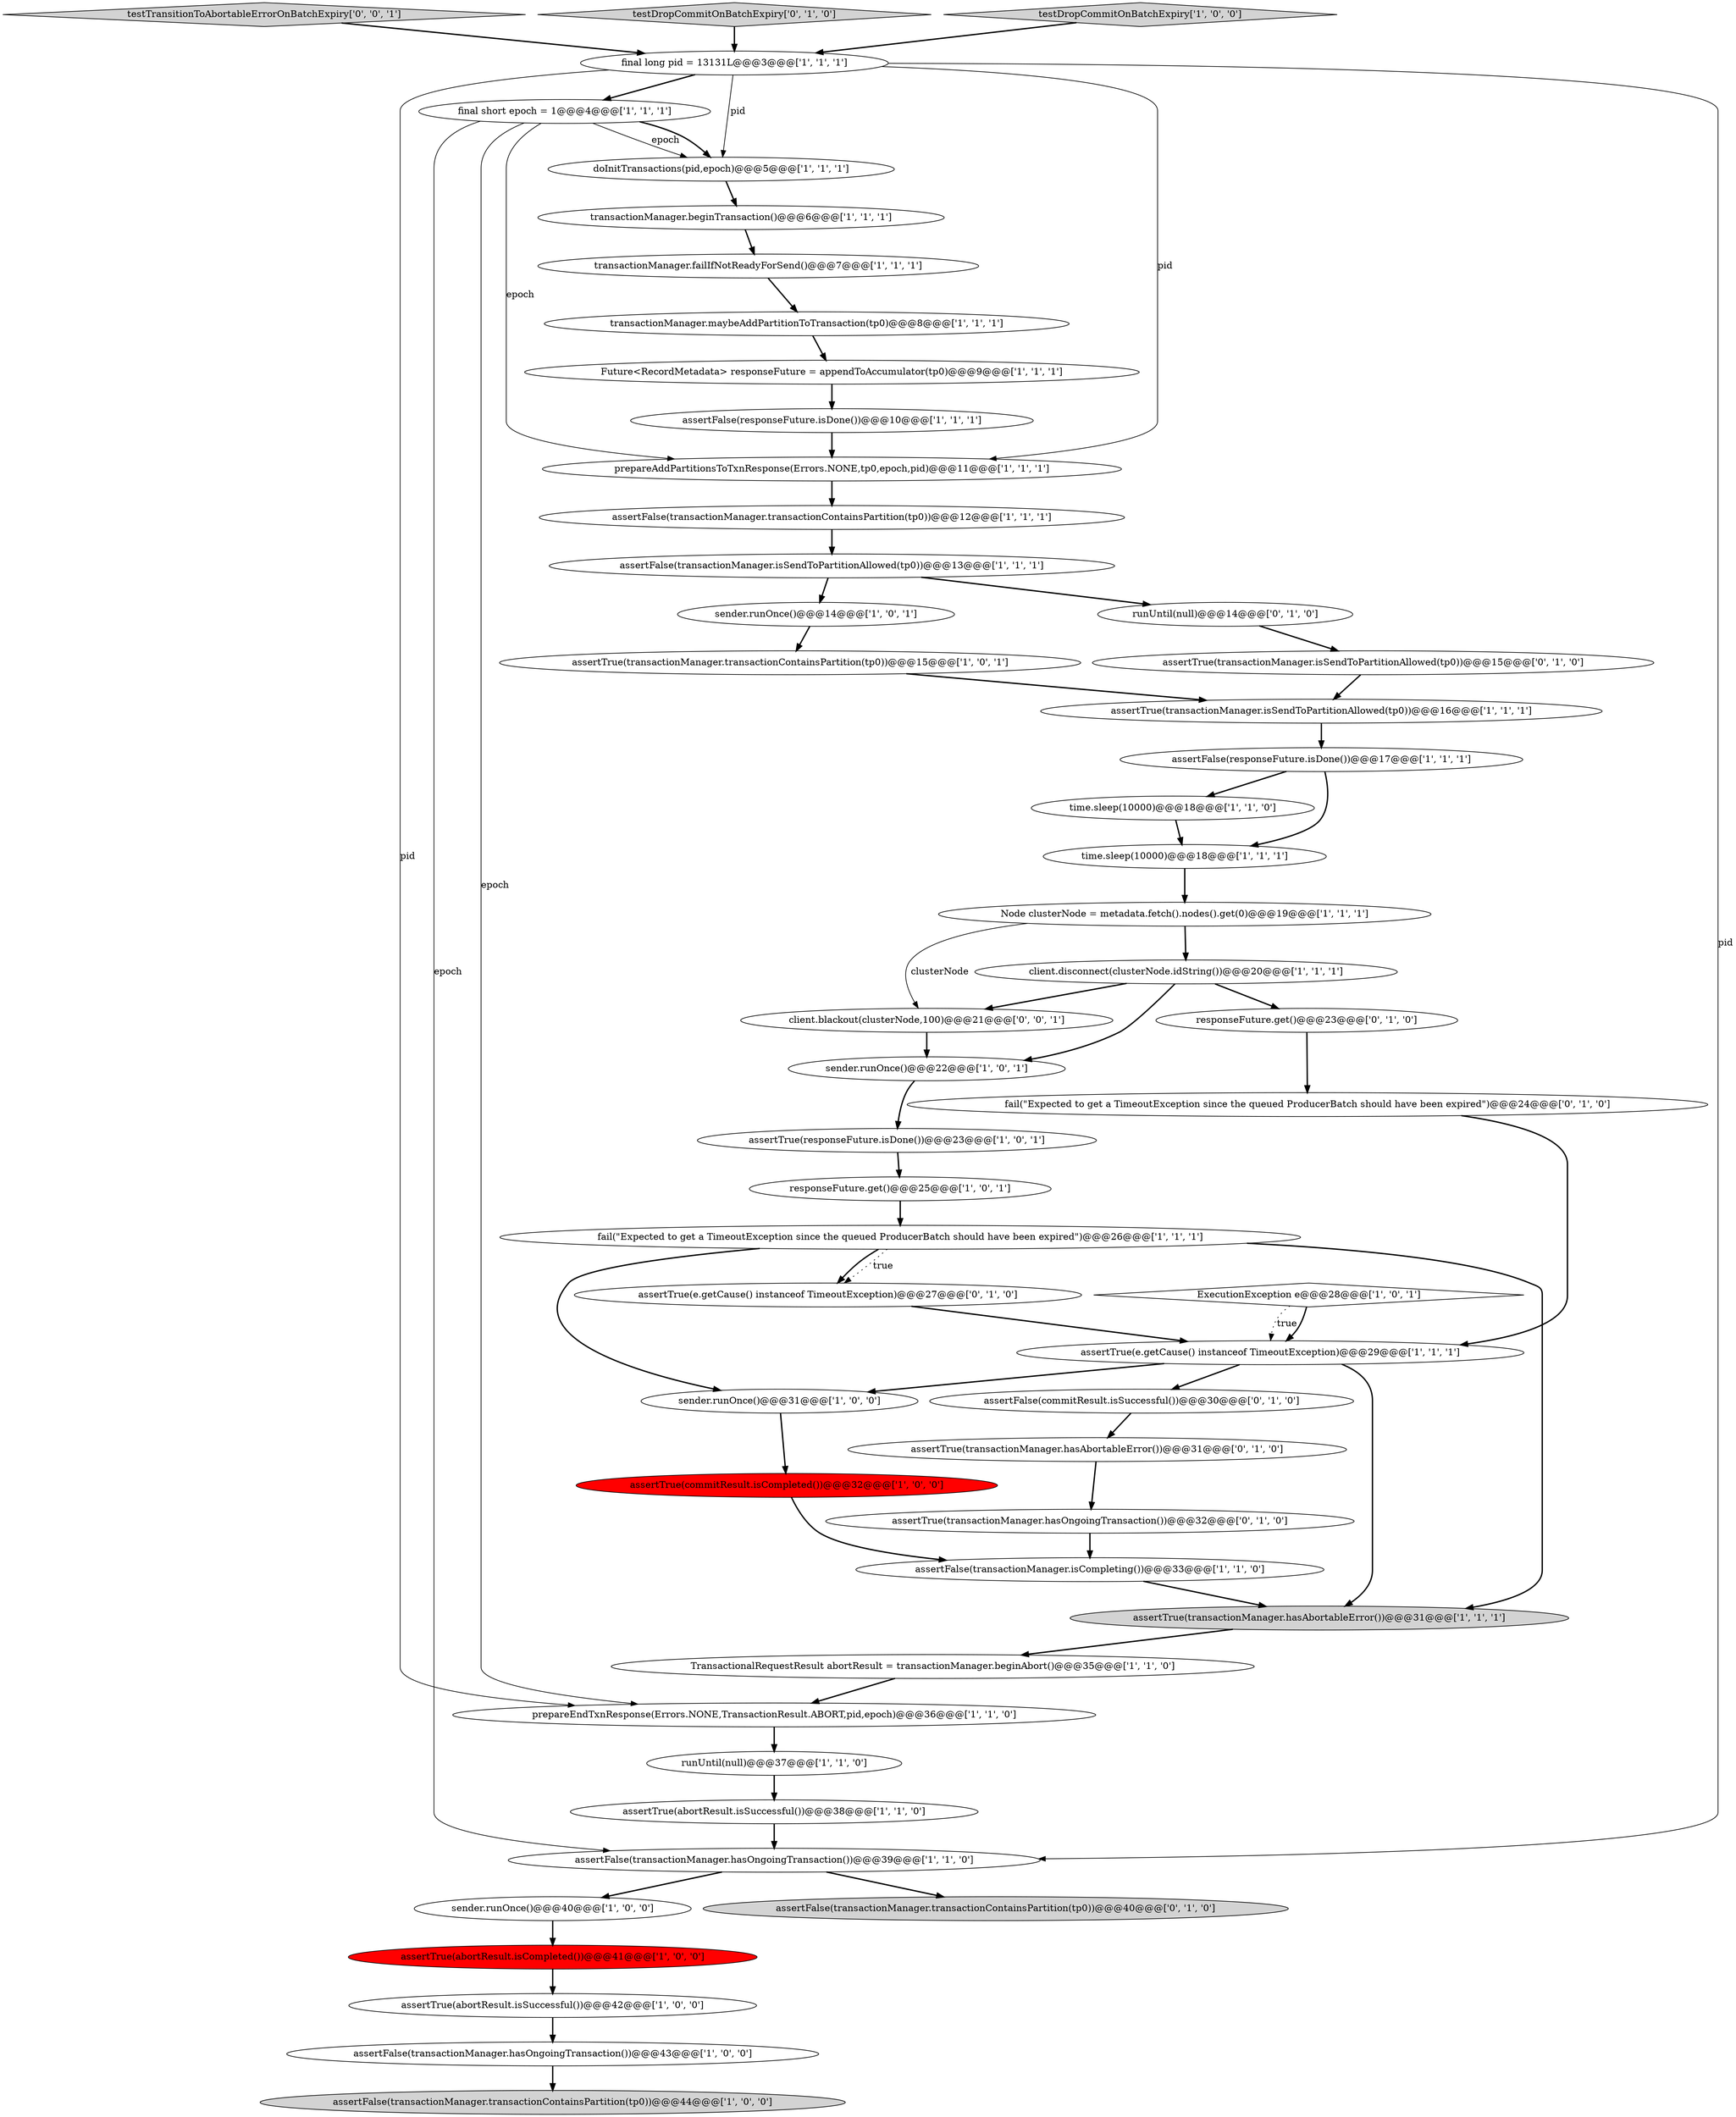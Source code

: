 digraph {
42 [style = filled, label = "runUntil(null)@@@14@@@['0', '1', '0']", fillcolor = white, shape = ellipse image = "AAA0AAABBB2BBB"];
8 [style = filled, label = "transactionManager.failIfNotReadyForSend()@@@7@@@['1', '1', '1']", fillcolor = white, shape = ellipse image = "AAA0AAABBB1BBB"];
21 [style = filled, label = "sender.runOnce()@@@22@@@['1', '0', '1']", fillcolor = white, shape = ellipse image = "AAA0AAABBB1BBB"];
1 [style = filled, label = "assertTrue(transactionManager.hasAbortableError())@@@31@@@['1', '1', '1']", fillcolor = lightgray, shape = ellipse image = "AAA0AAABBB1BBB"];
22 [style = filled, label = "time.sleep(10000)@@@18@@@['1', '1', '0']", fillcolor = white, shape = ellipse image = "AAA0AAABBB1BBB"];
16 [style = filled, label = "responseFuture.get()@@@25@@@['1', '0', '1']", fillcolor = white, shape = ellipse image = "AAA0AAABBB1BBB"];
20 [style = filled, label = "assertTrue(abortResult.isSuccessful())@@@38@@@['1', '1', '0']", fillcolor = white, shape = ellipse image = "AAA0AAABBB1BBB"];
3 [style = filled, label = "assertFalse(transactionManager.hasOngoingTransaction())@@@43@@@['1', '0', '0']", fillcolor = white, shape = ellipse image = "AAA0AAABBB1BBB"];
33 [style = filled, label = "assertTrue(transactionManager.isSendToPartitionAllowed(tp0))@@@16@@@['1', '1', '1']", fillcolor = white, shape = ellipse image = "AAA0AAABBB1BBB"];
28 [style = filled, label = "transactionManager.beginTransaction()@@@6@@@['1', '1', '1']", fillcolor = white, shape = ellipse image = "AAA0AAABBB1BBB"];
0 [style = filled, label = "time.sleep(10000)@@@18@@@['1', '1', '1']", fillcolor = white, shape = ellipse image = "AAA0AAABBB1BBB"];
15 [style = filled, label = "assertFalse(transactionManager.transactionContainsPartition(tp0))@@@12@@@['1', '1', '1']", fillcolor = white, shape = ellipse image = "AAA0AAABBB1BBB"];
44 [style = filled, label = "fail(\"Expected to get a TimeoutException since the queued ProducerBatch should have been expired\")@@@24@@@['0', '1', '0']", fillcolor = white, shape = ellipse image = "AAA0AAABBB2BBB"];
4 [style = filled, label = "assertTrue(responseFuture.isDone())@@@23@@@['1', '0', '1']", fillcolor = white, shape = ellipse image = "AAA0AAABBB1BBB"];
18 [style = filled, label = "assertTrue(abortResult.isSuccessful())@@@42@@@['1', '0', '0']", fillcolor = white, shape = ellipse image = "AAA0AAABBB1BBB"];
2 [style = filled, label = "final short epoch = 1@@@4@@@['1', '1', '1']", fillcolor = white, shape = ellipse image = "AAA0AAABBB1BBB"];
36 [style = filled, label = "sender.runOnce()@@@40@@@['1', '0', '0']", fillcolor = white, shape = ellipse image = "AAA0AAABBB1BBB"];
43 [style = filled, label = "assertTrue(e.getCause() instanceof TimeoutException)@@@27@@@['0', '1', '0']", fillcolor = white, shape = ellipse image = "AAA0AAABBB2BBB"];
10 [style = filled, label = "assertTrue(commitResult.isCompleted())@@@32@@@['1', '0', '0']", fillcolor = red, shape = ellipse image = "AAA1AAABBB1BBB"];
51 [style = filled, label = "testTransitionToAbortableErrorOnBatchExpiry['0', '0', '1']", fillcolor = lightgray, shape = diamond image = "AAA0AAABBB3BBB"];
14 [style = filled, label = "assertFalse(responseFuture.isDone())@@@10@@@['1', '1', '1']", fillcolor = white, shape = ellipse image = "AAA0AAABBB1BBB"];
23 [style = filled, label = "transactionManager.maybeAddPartitionToTransaction(tp0)@@@8@@@['1', '1', '1']", fillcolor = white, shape = ellipse image = "AAA0AAABBB1BBB"];
38 [style = filled, label = "assertFalse(transactionManager.isSendToPartitionAllowed(tp0))@@@13@@@['1', '1', '1']", fillcolor = white, shape = ellipse image = "AAA0AAABBB1BBB"];
31 [style = filled, label = "TransactionalRequestResult abortResult = transactionManager.beginAbort()@@@35@@@['1', '1', '0']", fillcolor = white, shape = ellipse image = "AAA0AAABBB1BBB"];
45 [style = filled, label = "testDropCommitOnBatchExpiry['0', '1', '0']", fillcolor = lightgray, shape = diamond image = "AAA0AAABBB2BBB"];
11 [style = filled, label = "testDropCommitOnBatchExpiry['1', '0', '0']", fillcolor = lightgray, shape = diamond image = "AAA0AAABBB1BBB"];
34 [style = filled, label = "assertFalse(transactionManager.hasOngoingTransaction())@@@39@@@['1', '1', '0']", fillcolor = white, shape = ellipse image = "AAA0AAABBB1BBB"];
49 [style = filled, label = "assertFalse(transactionManager.transactionContainsPartition(tp0))@@@40@@@['0', '1', '0']", fillcolor = lightgray, shape = ellipse image = "AAA0AAABBB2BBB"];
50 [style = filled, label = "client.blackout(clusterNode,100)@@@21@@@['0', '0', '1']", fillcolor = white, shape = ellipse image = "AAA0AAABBB3BBB"];
47 [style = filled, label = "assertTrue(transactionManager.hasAbortableError())@@@31@@@['0', '1', '0']", fillcolor = white, shape = ellipse image = "AAA0AAABBB2BBB"];
19 [style = filled, label = "assertTrue(abortResult.isCompleted())@@@41@@@['1', '0', '0']", fillcolor = red, shape = ellipse image = "AAA1AAABBB1BBB"];
29 [style = filled, label = "sender.runOnce()@@@31@@@['1', '0', '0']", fillcolor = white, shape = ellipse image = "AAA0AAABBB1BBB"];
7 [style = filled, label = "prepareEndTxnResponse(Errors.NONE,TransactionResult.ABORT,pid,epoch)@@@36@@@['1', '1', '0']", fillcolor = white, shape = ellipse image = "AAA0AAABBB1BBB"];
39 [style = filled, label = "assertFalse(responseFuture.isDone())@@@17@@@['1', '1', '1']", fillcolor = white, shape = ellipse image = "AAA0AAABBB1BBB"];
6 [style = filled, label = "assertFalse(transactionManager.isCompleting())@@@33@@@['1', '1', '0']", fillcolor = white, shape = ellipse image = "AAA0AAABBB1BBB"];
32 [style = filled, label = "prepareAddPartitionsToTxnResponse(Errors.NONE,tp0,epoch,pid)@@@11@@@['1', '1', '1']", fillcolor = white, shape = ellipse image = "AAA0AAABBB1BBB"];
25 [style = filled, label = "ExecutionException e@@@28@@@['1', '0', '1']", fillcolor = white, shape = diamond image = "AAA0AAABBB1BBB"];
9 [style = filled, label = "assertFalse(transactionManager.transactionContainsPartition(tp0))@@@44@@@['1', '0', '0']", fillcolor = lightgray, shape = ellipse image = "AAA0AAABBB1BBB"];
17 [style = filled, label = "fail(\"Expected to get a TimeoutException since the queued ProducerBatch should have been expired\")@@@26@@@['1', '1', '1']", fillcolor = white, shape = ellipse image = "AAA0AAABBB1BBB"];
35 [style = filled, label = "assertTrue(transactionManager.transactionContainsPartition(tp0))@@@15@@@['1', '0', '1']", fillcolor = white, shape = ellipse image = "AAA0AAABBB1BBB"];
27 [style = filled, label = "runUntil(null)@@@37@@@['1', '1', '0']", fillcolor = white, shape = ellipse image = "AAA0AAABBB1BBB"];
37 [style = filled, label = "Future<RecordMetadata> responseFuture = appendToAccumulator(tp0)@@@9@@@['1', '1', '1']", fillcolor = white, shape = ellipse image = "AAA0AAABBB1BBB"];
26 [style = filled, label = "Node clusterNode = metadata.fetch().nodes().get(0)@@@19@@@['1', '1', '1']", fillcolor = white, shape = ellipse image = "AAA0AAABBB1BBB"];
48 [style = filled, label = "assertTrue(transactionManager.isSendToPartitionAllowed(tp0))@@@15@@@['0', '1', '0']", fillcolor = white, shape = ellipse image = "AAA0AAABBB2BBB"];
5 [style = filled, label = "sender.runOnce()@@@14@@@['1', '0', '1']", fillcolor = white, shape = ellipse image = "AAA0AAABBB1BBB"];
24 [style = filled, label = "assertTrue(e.getCause() instanceof TimeoutException)@@@29@@@['1', '1', '1']", fillcolor = white, shape = ellipse image = "AAA0AAABBB1BBB"];
30 [style = filled, label = "doInitTransactions(pid,epoch)@@@5@@@['1', '1', '1']", fillcolor = white, shape = ellipse image = "AAA0AAABBB1BBB"];
46 [style = filled, label = "assertTrue(transactionManager.hasOngoingTransaction())@@@32@@@['0', '1', '0']", fillcolor = white, shape = ellipse image = "AAA0AAABBB2BBB"];
12 [style = filled, label = "client.disconnect(clusterNode.idString())@@@20@@@['1', '1', '1']", fillcolor = white, shape = ellipse image = "AAA0AAABBB1BBB"];
41 [style = filled, label = "responseFuture.get()@@@23@@@['0', '1', '0']", fillcolor = white, shape = ellipse image = "AAA0AAABBB2BBB"];
40 [style = filled, label = "assertFalse(commitResult.isSuccessful())@@@30@@@['0', '1', '0']", fillcolor = white, shape = ellipse image = "AAA0AAABBB2BBB"];
13 [style = filled, label = "final long pid = 13131L@@@3@@@['1', '1', '1']", fillcolor = white, shape = ellipse image = "AAA0AAABBB1BBB"];
38->5 [style = bold, label=""];
15->38 [style = bold, label=""];
18->3 [style = bold, label=""];
12->50 [style = bold, label=""];
19->18 [style = bold, label=""];
0->26 [style = bold, label=""];
8->23 [style = bold, label=""];
17->1 [style = bold, label=""];
2->7 [style = solid, label="epoch"];
12->21 [style = bold, label=""];
34->49 [style = bold, label=""];
20->34 [style = bold, label=""];
2->34 [style = solid, label="epoch"];
46->6 [style = bold, label=""];
35->33 [style = bold, label=""];
13->34 [style = solid, label="pid"];
47->46 [style = bold, label=""];
25->24 [style = dotted, label="true"];
24->29 [style = bold, label=""];
42->48 [style = bold, label=""];
16->17 [style = bold, label=""];
24->40 [style = bold, label=""];
45->13 [style = bold, label=""];
13->7 [style = solid, label="pid"];
38->42 [style = bold, label=""];
10->6 [style = bold, label=""];
31->7 [style = bold, label=""];
51->13 [style = bold, label=""];
39->22 [style = bold, label=""];
12->41 [style = bold, label=""];
26->50 [style = solid, label="clusterNode"];
3->9 [style = bold, label=""];
17->43 [style = bold, label=""];
6->1 [style = bold, label=""];
25->24 [style = bold, label=""];
37->14 [style = bold, label=""];
26->12 [style = bold, label=""];
2->30 [style = solid, label="epoch"];
30->28 [style = bold, label=""];
23->37 [style = bold, label=""];
22->0 [style = bold, label=""];
33->39 [style = bold, label=""];
39->0 [style = bold, label=""];
13->32 [style = solid, label="pid"];
43->24 [style = bold, label=""];
13->30 [style = solid, label="pid"];
28->8 [style = bold, label=""];
34->36 [style = bold, label=""];
11->13 [style = bold, label=""];
40->47 [style = bold, label=""];
32->15 [style = bold, label=""];
13->2 [style = bold, label=""];
7->27 [style = bold, label=""];
48->33 [style = bold, label=""];
17->43 [style = dotted, label="true"];
29->10 [style = bold, label=""];
2->32 [style = solid, label="epoch"];
24->1 [style = bold, label=""];
44->24 [style = bold, label=""];
2->30 [style = bold, label=""];
1->31 [style = bold, label=""];
14->32 [style = bold, label=""];
17->29 [style = bold, label=""];
50->21 [style = bold, label=""];
41->44 [style = bold, label=""];
27->20 [style = bold, label=""];
5->35 [style = bold, label=""];
4->16 [style = bold, label=""];
36->19 [style = bold, label=""];
21->4 [style = bold, label=""];
}
